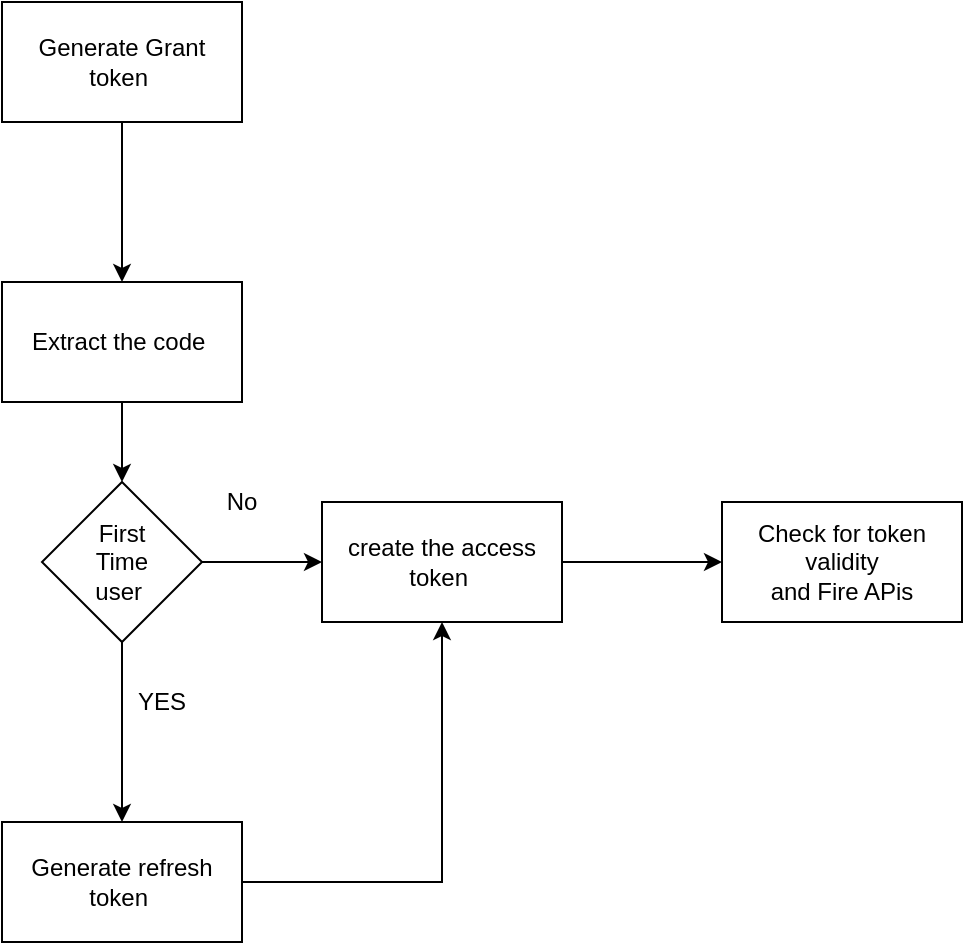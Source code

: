 <mxfile version="13.7.7" type="github">
  <diagram id="C5RBs43oDa-KdzZeNtuy" name="Page-1">
    <mxGraphModel dx="868" dy="490" grid="1" gridSize="10" guides="1" tooltips="1" connect="1" arrows="1" fold="1" page="1" pageScale="1" pageWidth="827" pageHeight="1169" math="0" shadow="0">
      <root>
        <mxCell id="WIyWlLk6GJQsqaUBKTNV-0" />
        <mxCell id="WIyWlLk6GJQsqaUBKTNV-1" parent="WIyWlLk6GJQsqaUBKTNV-0" />
        <mxCell id="zLQN0CDYQ3AFilHnqqL1-2" value="" style="edgeStyle=orthogonalEdgeStyle;rounded=0;orthogonalLoop=1;jettySize=auto;html=1;" edge="1" parent="WIyWlLk6GJQsqaUBKTNV-1" source="zLQN0CDYQ3AFilHnqqL1-0" target="zLQN0CDYQ3AFilHnqqL1-1">
          <mxGeometry relative="1" as="geometry" />
        </mxCell>
        <mxCell id="zLQN0CDYQ3AFilHnqqL1-0" value="Generate Grant token&amp;nbsp;" style="rounded=0;whiteSpace=wrap;html=1;" vertex="1" parent="WIyWlLk6GJQsqaUBKTNV-1">
          <mxGeometry x="240" y="40" width="120" height="60" as="geometry" />
        </mxCell>
        <mxCell id="zLQN0CDYQ3AFilHnqqL1-4" value="" style="edgeStyle=orthogonalEdgeStyle;rounded=0;orthogonalLoop=1;jettySize=auto;html=1;" edge="1" parent="WIyWlLk6GJQsqaUBKTNV-1" source="zLQN0CDYQ3AFilHnqqL1-1" target="zLQN0CDYQ3AFilHnqqL1-5">
          <mxGeometry relative="1" as="geometry">
            <mxPoint x="300" y="320.0" as="targetPoint" />
          </mxGeometry>
        </mxCell>
        <mxCell id="zLQN0CDYQ3AFilHnqqL1-1" value="Extract the code&amp;nbsp;" style="rounded=0;whiteSpace=wrap;html=1;" vertex="1" parent="WIyWlLk6GJQsqaUBKTNV-1">
          <mxGeometry x="240" y="180" width="120" height="60" as="geometry" />
        </mxCell>
        <mxCell id="zLQN0CDYQ3AFilHnqqL1-8" value="" style="edgeStyle=orthogonalEdgeStyle;rounded=0;orthogonalLoop=1;jettySize=auto;html=1;" edge="1" parent="WIyWlLk6GJQsqaUBKTNV-1" source="zLQN0CDYQ3AFilHnqqL1-5" target="zLQN0CDYQ3AFilHnqqL1-7">
          <mxGeometry relative="1" as="geometry" />
        </mxCell>
        <mxCell id="zLQN0CDYQ3AFilHnqqL1-12" value="" style="edgeStyle=orthogonalEdgeStyle;rounded=0;orthogonalLoop=1;jettySize=auto;html=1;" edge="1" parent="WIyWlLk6GJQsqaUBKTNV-1" source="zLQN0CDYQ3AFilHnqqL1-5" target="zLQN0CDYQ3AFilHnqqL1-11">
          <mxGeometry relative="1" as="geometry" />
        </mxCell>
        <mxCell id="zLQN0CDYQ3AFilHnqqL1-5" value="" style="rhombus;whiteSpace=wrap;html=1;" vertex="1" parent="WIyWlLk6GJQsqaUBKTNV-1">
          <mxGeometry x="260" y="280.0" width="80" height="80" as="geometry" />
        </mxCell>
        <mxCell id="zLQN0CDYQ3AFilHnqqL1-6" value="First Time user&amp;nbsp;" style="text;html=1;strokeColor=none;fillColor=none;align=center;verticalAlign=middle;whiteSpace=wrap;rounded=0;" vertex="1" parent="WIyWlLk6GJQsqaUBKTNV-1">
          <mxGeometry x="280" y="310" width="40" height="20" as="geometry" />
        </mxCell>
        <mxCell id="zLQN0CDYQ3AFilHnqqL1-14" style="edgeStyle=orthogonalEdgeStyle;rounded=0;orthogonalLoop=1;jettySize=auto;html=1;exitX=1;exitY=0.5;exitDx=0;exitDy=0;entryX=0.5;entryY=1;entryDx=0;entryDy=0;" edge="1" parent="WIyWlLk6GJQsqaUBKTNV-1" source="zLQN0CDYQ3AFilHnqqL1-7" target="zLQN0CDYQ3AFilHnqqL1-11">
          <mxGeometry relative="1" as="geometry" />
        </mxCell>
        <mxCell id="zLQN0CDYQ3AFilHnqqL1-7" value="Generate refresh token&amp;nbsp;" style="whiteSpace=wrap;html=1;" vertex="1" parent="WIyWlLk6GJQsqaUBKTNV-1">
          <mxGeometry x="240" y="450.0" width="120" height="60" as="geometry" />
        </mxCell>
        <mxCell id="zLQN0CDYQ3AFilHnqqL1-9" value="YES" style="text;html=1;strokeColor=none;fillColor=none;align=center;verticalAlign=middle;whiteSpace=wrap;rounded=0;" vertex="1" parent="WIyWlLk6GJQsqaUBKTNV-1">
          <mxGeometry x="300" y="380" width="40" height="20" as="geometry" />
        </mxCell>
        <mxCell id="zLQN0CDYQ3AFilHnqqL1-16" value="" style="edgeStyle=orthogonalEdgeStyle;rounded=0;orthogonalLoop=1;jettySize=auto;html=1;" edge="1" parent="WIyWlLk6GJQsqaUBKTNV-1" source="zLQN0CDYQ3AFilHnqqL1-11" target="zLQN0CDYQ3AFilHnqqL1-15">
          <mxGeometry relative="1" as="geometry" />
        </mxCell>
        <mxCell id="zLQN0CDYQ3AFilHnqqL1-11" value="create the access token&amp;nbsp;" style="whiteSpace=wrap;html=1;" vertex="1" parent="WIyWlLk6GJQsqaUBKTNV-1">
          <mxGeometry x="400" y="290.0" width="120" height="60" as="geometry" />
        </mxCell>
        <mxCell id="zLQN0CDYQ3AFilHnqqL1-13" value="No" style="text;html=1;strokeColor=none;fillColor=none;align=center;verticalAlign=middle;whiteSpace=wrap;rounded=0;" vertex="1" parent="WIyWlLk6GJQsqaUBKTNV-1">
          <mxGeometry x="340" y="280" width="40" height="20" as="geometry" />
        </mxCell>
        <mxCell id="zLQN0CDYQ3AFilHnqqL1-15" value="Check for token validity&lt;br&gt;and Fire APis" style="whiteSpace=wrap;html=1;" vertex="1" parent="WIyWlLk6GJQsqaUBKTNV-1">
          <mxGeometry x="600" y="290.0" width="120" height="60" as="geometry" />
        </mxCell>
      </root>
    </mxGraphModel>
  </diagram>
</mxfile>
